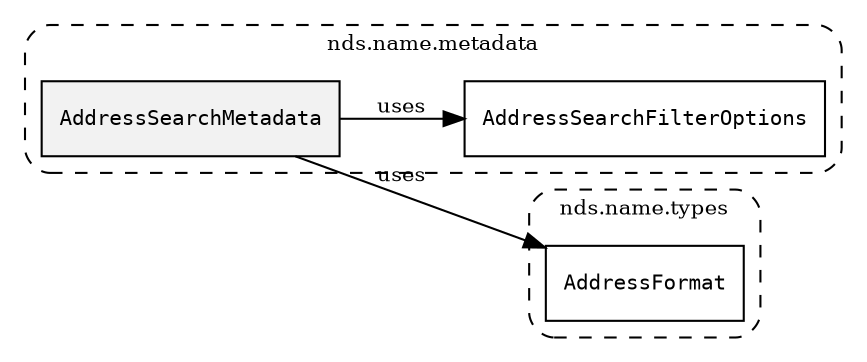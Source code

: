 /**
 * This dot file creates symbol collaboration diagram for AddressSearchMetadata.
 */
digraph ZSERIO
{
    node [shape=box, fontsize=10];
    rankdir="LR";
    fontsize=10;
    tooltip="AddressSearchMetadata collaboration diagram";

    subgraph "cluster_nds.name.metadata"
    {
        style="dashed, rounded";
        label="nds.name.metadata";
        tooltip="Package nds.name.metadata";
        href="../../../content/packages/nds.name.metadata.html#Package-nds-name-metadata";
        target="_parent";

        "AddressSearchMetadata" [style="filled", fillcolor="#0000000D", target="_parent", label=<<font face="monospace"><table align="center" border="0" cellspacing="0" cellpadding="0"><tr><td href="../../../content/packages/nds.name.metadata.html#Structure-AddressSearchMetadata" title="Structure defined in nds.name.metadata">AddressSearchMetadata</td></tr></table></font>>];
        "AddressSearchFilterOptions" [target="_parent", label=<<font face="monospace"><table align="center" border="0" cellspacing="0" cellpadding="0"><tr><td href="../../../content/packages/nds.name.metadata.html#Bitmask-AddressSearchFilterOptions" title="Bitmask defined in nds.name.metadata">AddressSearchFilterOptions</td></tr></table></font>>];
    }

    subgraph "cluster_nds.name.types"
    {
        style="dashed, rounded";
        label="nds.name.types";
        tooltip="Package nds.name.types";
        href="../../../content/packages/nds.name.types.html#Package-nds-name-types";
        target="_parent";

        "AddressFormat" [target="_parent", label=<<font face="monospace"><table align="center" border="0" cellspacing="0" cellpadding="0"><tr><td href="../../../content/packages/nds.name.types.html#Structure-AddressFormat" title="Structure defined in nds.name.types">AddressFormat</td></tr></table></font>>];
    }

    "AddressSearchMetadata" -> "AddressSearchFilterOptions" [label="uses", fontsize=10];
    "AddressSearchMetadata" -> "AddressFormat" [label="uses", fontsize=10];
}
